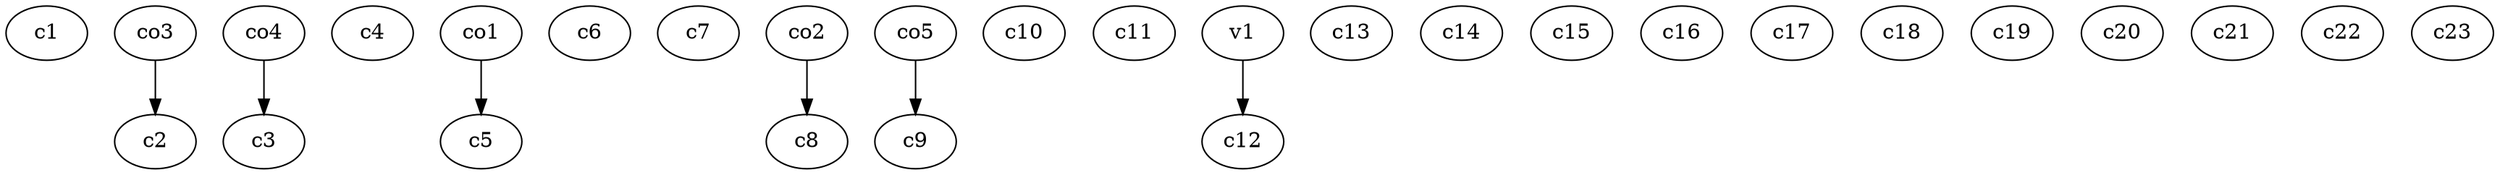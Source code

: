 strict digraph  {
c1;
c2;
c3;
c4;
c5;
c6;
c7;
c8;
c9;
c10;
c11;
c12;
c13;
c14;
c15;
c16;
c17;
c18;
c19;
c20;
c21;
c22;
c23;
v1;
co1;
co2;
co3;
co4;
co5;
v1 -> c12  [weight=1];
co1 -> c5  [weight=1];
co2 -> c8  [weight=1];
co3 -> c2  [weight=1];
co4 -> c3  [weight=1];
co5 -> c9  [weight=1];
}
